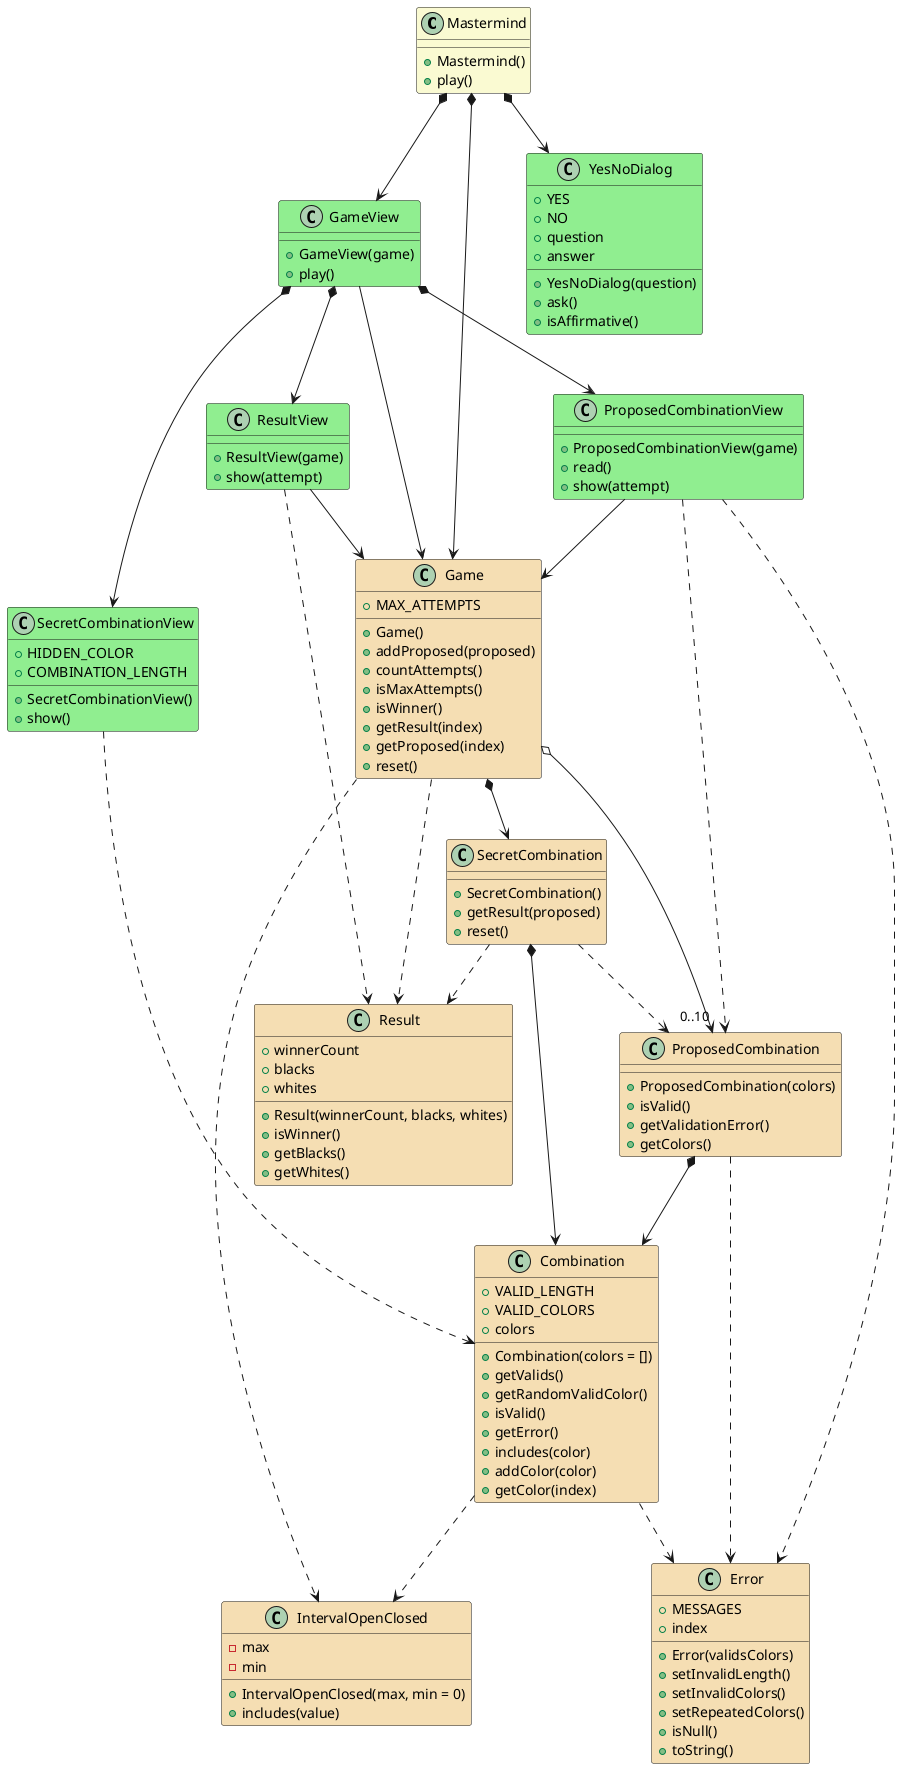 @startuml analysis

class Mastermind #LightGoldenRodYellow {  

    + Mastermind()
    + play()    
}
Mastermind *--> GameView
Mastermind *--> YesNoDialog
Mastermind *--> Game

class GameView #LightGreen {

    + GameView(game)
    + play()
}
GameView *--> SecretCombinationView
GameView *--> ProposedCombinationView
GameView *--> ResultView
GameView --> Game


class SecretCombinationView #LightGreen {
    + HIDDEN_COLOR
    + COMBINATION_LENGTH
    
    + SecretCombinationView()
    + show()
}
SecretCombinationView ..> Combination

class ProposedCombinationView #LightGreen {
    
    + ProposedCombinationView(game)
    + read()
    + show(attempt)
}
ProposedCombinationView --> Game
ProposedCombinationView ..> ProposedCombination
ProposedCombinationView ..> Error

class ResultView #LightGreen {
    
    + ResultView(game)
    + show(attempt)
}
ResultView --> Game
ResultView ..> Result

class Game #Wheat{
    + MAX_ATTEMPTS

    + Game()
    + addProposed(proposed)
    + countAttempts()  
    + isMaxAttempts()  
    + isWinner()      
    + getResult(index)
    + getProposed(index)        
    + reset()    
}
Game *--> SecretCombination
Game o--> "0..10" ProposedCombination
Game .down.> Result
Game ..> IntervalOpenClosed

class SecretCombination #Wheat{
    
    + SecretCombination()    
    + getResult(proposed)      
    + reset()

}
SecretCombination *-down-> Combination
SecretCombination .down.> ProposedCombination
SecretCombination .down.> Result

class Result #Wheat{
    + winnerCount
    + blacks
    + whites

    + Result(winnerCount, blacks, whites)
    + isWinner()
    + getBlacks()    
    + getWhites()    
}

class Combination #Wheat{
    + VALID_LENGTH
    + VALID_COLORS    
    + colors

    + Combination(colors = [])
    + getValids()
    + getRandomValidColor()
    + isValid()    
    + getError()
    + includes(color)    
    + addColor(color)          
    + getColor(index)
}
Combination .down.> Error
Combination ..> IntervalOpenClosed

class Error #Wheat{    
    + MESSAGES
    + index

    + Error(validsColors)
    + setInvalidLength()
    + setInvalidColors()
    + setRepeatedColors()
    + isNull()
    + toString()
}

class ProposedCombination #Wheat{

    + ProposedCombination(colors)
    + isValid()         
    + getValidationError()     
    + getColors()   
}
ProposedCombination *-down-> Combination 
ProposedCombination ..> Error


class YesNoDialog #LightGreen {
    + YES
    + NO
    + question
    + answer    

    + YesNoDialog(question)
    + ask()
    + isAffirmative()
}

class IntervalOpenClosed #Wheat{
    - max
    - min

    + IntervalOpenClosed(max, min = 0)
    + includes(value)
}

@enduml